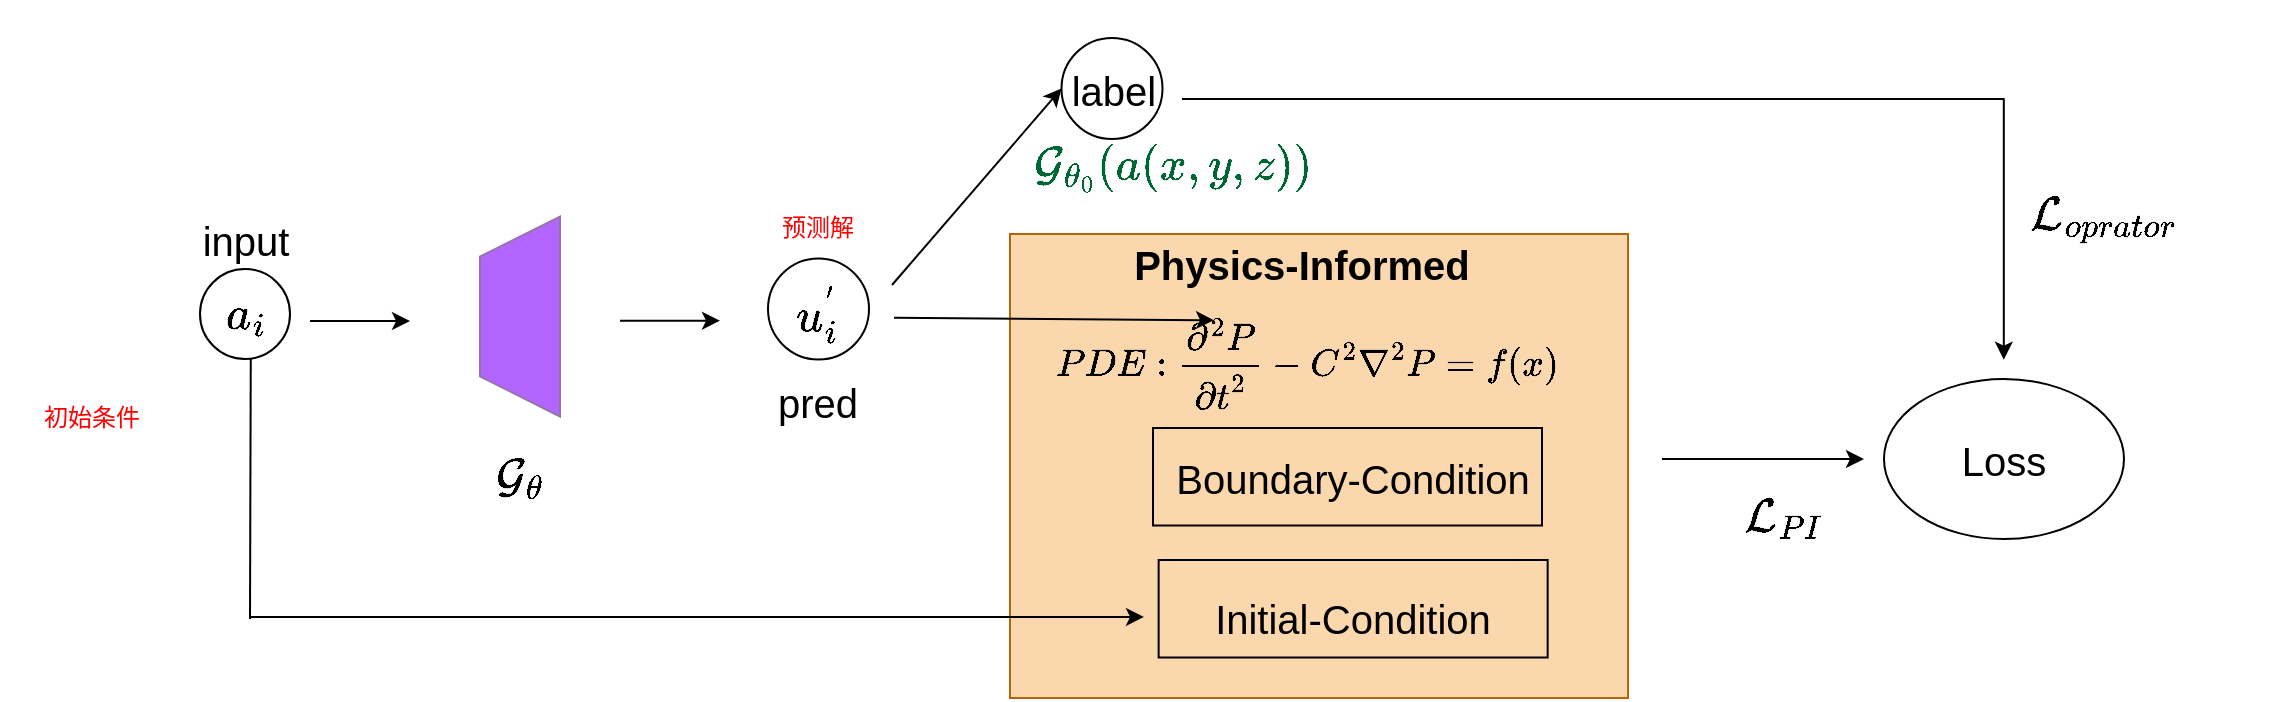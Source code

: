 <mxfile version="20.7.4" type="github">
  <diagram id="vNaFavaUtkI6E_ZRZSPJ" name="第 1 页">
    <mxGraphModel dx="15" dy="391" grid="1" gridSize="10" guides="1" tooltips="1" connect="1" arrows="1" fold="1" page="1" pageScale="1" pageWidth="827" pageHeight="1169" math="1" shadow="0">
      <root>
        <mxCell id="0" />
        <mxCell id="1" parent="0" />
        <mxCell id="xwIa40yjvPu4-RjLBt58-160" value="" style="rounded=0;whiteSpace=wrap;html=1;fillColor=#fad7ac;strokeColor=#b46504;" vertex="1" parent="1">
          <mxGeometry x="1405" y="898" width="309" height="232" as="geometry" />
        </mxCell>
        <mxCell id="xwIa40yjvPu4-RjLBt58-161" value="" style="ellipse;whiteSpace=wrap;html=1;aspect=fixed;" vertex="1" parent="1">
          <mxGeometry x="1284" y="910.25" width="50.5" height="50.5" as="geometry" />
        </mxCell>
        <mxCell id="xwIa40yjvPu4-RjLBt58-162" value="" style="endArrow=classic;html=1;rounded=0;" edge="1" parent="1">
          <mxGeometry width="50" height="50" relative="1" as="geometry">
            <mxPoint x="1055.0" y="941.55" as="sourcePoint" />
            <mxPoint x="1105.0" y="941.55" as="targetPoint" />
          </mxGeometry>
        </mxCell>
        <mxCell id="xwIa40yjvPu4-RjLBt58-163" value="" style="endArrow=classic;html=1;rounded=0;" edge="1" parent="1">
          <mxGeometry width="50" height="50" relative="1" as="geometry">
            <mxPoint x="1210.0" y="941.35" as="sourcePoint" />
            <mxPoint x="1260" y="941.35" as="targetPoint" />
          </mxGeometry>
        </mxCell>
        <mxCell id="xwIa40yjvPu4-RjLBt58-164" value="&lt;font style=&quot;font-size: 20px;&quot;&gt;$$\mathcal{u}^{&#39;}_{i}$$&lt;/font&gt;" style="text;html=1;strokeColor=none;fillColor=none;align=center;verticalAlign=middle;whiteSpace=wrap;rounded=0;" vertex="1" parent="1">
          <mxGeometry x="1279.25" y="923" width="60" height="30" as="geometry" />
        </mxCell>
        <mxCell id="xwIa40yjvPu4-RjLBt58-165" value="" style="ellipse;whiteSpace=wrap;html=1;aspect=fixed;" vertex="1" parent="1">
          <mxGeometry x="1000" y="915.5" width="45" height="45" as="geometry" />
        </mxCell>
        <mxCell id="xwIa40yjvPu4-RjLBt58-166" value="" style="endArrow=classic;html=1;rounded=0;entryX=0;entryY=0.5;entryDx=0;entryDy=0;" edge="1" parent="1" target="xwIa40yjvPu4-RjLBt58-175">
          <mxGeometry width="50" height="50" relative="1" as="geometry">
            <mxPoint x="1346" y="923.5" as="sourcePoint" />
            <mxPoint x="1755" y="946.75" as="targetPoint" />
          </mxGeometry>
        </mxCell>
        <mxCell id="xwIa40yjvPu4-RjLBt58-167" value="&lt;font style=&quot;font-size: 20px;&quot;&gt;pred&lt;/font&gt;" style="text;html=1;strokeColor=none;fillColor=none;align=center;verticalAlign=middle;whiteSpace=wrap;rounded=0;" vertex="1" parent="1">
          <mxGeometry x="1279.26" y="967" width="60" height="30" as="geometry" />
        </mxCell>
        <mxCell id="xwIa40yjvPu4-RjLBt58-168" value="&lt;font style=&quot;font-size: 20px;&quot;&gt;input&lt;/font&gt;" style="text;html=1;strokeColor=none;fillColor=none;align=center;verticalAlign=middle;whiteSpace=wrap;rounded=0;" vertex="1" parent="1">
          <mxGeometry x="992.5" y="885.5" width="60" height="30" as="geometry" />
        </mxCell>
        <mxCell id="xwIa40yjvPu4-RjLBt58-169" value="" style="ellipse;whiteSpace=wrap;html=1;fillColor=none;" vertex="1" parent="1">
          <mxGeometry x="1842" y="970.5" width="120" height="80" as="geometry" />
        </mxCell>
        <mxCell id="xwIa40yjvPu4-RjLBt58-170" value="&lt;font style=&quot;font-size: 20px;&quot;&gt;Loss&lt;/font&gt;" style="text;html=1;strokeColor=none;fillColor=none;align=center;verticalAlign=middle;whiteSpace=wrap;rounded=0;" vertex="1" parent="1">
          <mxGeometry x="1872" y="995.5" width="60" height="30" as="geometry" />
        </mxCell>
        <mxCell id="xwIa40yjvPu4-RjLBt58-171" value="" style="endArrow=classic;html=1;rounded=0;" edge="1" parent="1">
          <mxGeometry width="50" height="50" relative="1" as="geometry">
            <mxPoint x="1347" y="939.87" as="sourcePoint" />
            <mxPoint x="1507" y="941.12" as="targetPoint" />
          </mxGeometry>
        </mxCell>
        <mxCell id="xwIa40yjvPu4-RjLBt58-172" value="" style="endArrow=classic;html=1;rounded=0;fontSize=17;" edge="1" parent="1">
          <mxGeometry width="50" height="50" relative="1" as="geometry">
            <mxPoint x="1731" y="1010.5" as="sourcePoint" />
            <mxPoint x="1832" y="1010.5" as="targetPoint" />
          </mxGeometry>
        </mxCell>
        <mxCell id="xwIa40yjvPu4-RjLBt58-173" value="" style="endArrow=none;html=1;rounded=0;fontSize=17;endFill=0;" edge="1" parent="1">
          <mxGeometry width="50" height="50" relative="1" as="geometry">
            <mxPoint x="1491" y="830.5" as="sourcePoint" />
            <mxPoint x="1902" y="830.5" as="targetPoint" />
          </mxGeometry>
        </mxCell>
        <mxCell id="xwIa40yjvPu4-RjLBt58-174" value="" style="endArrow=classic;html=1;rounded=0;fontSize=17;" edge="1" parent="1">
          <mxGeometry width="50" height="50" relative="1" as="geometry">
            <mxPoint x="1901.9" y="830.12" as="sourcePoint" />
            <mxPoint x="1901.9" y="960.87" as="targetPoint" />
          </mxGeometry>
        </mxCell>
        <mxCell id="xwIa40yjvPu4-RjLBt58-175" value="" style="ellipse;whiteSpace=wrap;html=1;aspect=fixed;" vertex="1" parent="1">
          <mxGeometry x="1430.75" y="800" width="50.5" height="50.5" as="geometry" />
        </mxCell>
        <mxCell id="xwIa40yjvPu4-RjLBt58-176" value="&lt;font style=&quot;font-size: 20px;&quot;&gt;label&lt;/font&gt;" style="text;html=1;strokeColor=none;fillColor=none;align=center;verticalAlign=middle;whiteSpace=wrap;rounded=0;" vertex="1" parent="1">
          <mxGeometry x="1427" y="810.5" width="60" height="30" as="geometry" />
        </mxCell>
        <mxCell id="xwIa40yjvPu4-RjLBt58-177" value="" style="endArrow=none;html=1;rounded=0;fontSize=17;endFill=0;" edge="1" parent="1">
          <mxGeometry width="50" height="50" relative="1" as="geometry">
            <mxPoint x="1025.38" y="960.5" as="sourcePoint" />
            <mxPoint x="1025.0" y="1090.5" as="targetPoint" />
          </mxGeometry>
        </mxCell>
        <mxCell id="xwIa40yjvPu4-RjLBt58-178" value="&lt;font color=&quot;#006633&quot; style=&quot;font-size: 20px;&quot;&gt;$$ \mathcal{G}_{\theta_{0} }(a(x,y,z)) $$&lt;/font&gt;" style="text;html=1;strokeColor=none;fillColor=none;align=center;verticalAlign=middle;whiteSpace=wrap;rounded=0;" vertex="1" parent="1">
          <mxGeometry x="1457" y="849.25" width="60" height="30" as="geometry" />
        </mxCell>
        <mxCell id="xwIa40yjvPu4-RjLBt58-179" value="&lt;font style=&quot;font-size: 20px;&quot;&gt;$$ \mathcal{L}_{oprator} $$&lt;/font&gt;" style="text;html=1;strokeColor=none;fillColor=none;align=center;verticalAlign=middle;whiteSpace=wrap;rounded=0;" vertex="1" parent="1">
          <mxGeometry x="1912" y="865.5" width="80" height="47.5" as="geometry" />
        </mxCell>
        <mxCell id="xwIa40yjvPu4-RjLBt58-180" value="" style="shape=trapezoid;perimeter=trapezoidPerimeter;whiteSpace=wrap;html=1;fixedSize=1;rotation=-90;fillColor=#B266FF;strokeColor=#9673a6;" vertex="1" parent="1">
          <mxGeometry x="1110" y="919.25" width="100" height="40" as="geometry" />
        </mxCell>
        <mxCell id="xwIa40yjvPu4-RjLBt58-181" value="&lt;font style=&quot;font-size: 20px;&quot;&gt;&amp;nbsp;$$\mathcal{G}_{\theta}$$&lt;/font&gt;" style="text;html=1;strokeColor=none;fillColor=none;align=center;verticalAlign=middle;whiteSpace=wrap;rounded=0;" vertex="1" parent="1">
          <mxGeometry x="1125" y="991.75" width="70" height="30" as="geometry" />
        </mxCell>
        <mxCell id="xwIa40yjvPu4-RjLBt58-182" value="" style="endArrow=classic;html=1;rounded=0;fontSize=17;" edge="1" parent="1">
          <mxGeometry width="50" height="50" relative="1" as="geometry">
            <mxPoint x="1025.0" y="1089.45" as="sourcePoint" />
            <mxPoint x="1472" y="1089.45" as="targetPoint" />
          </mxGeometry>
        </mxCell>
        <mxCell id="xwIa40yjvPu4-RjLBt58-183" value="&lt;font style=&quot;font-size: 20px;&quot;&gt;$$ \mathcal{L}_{PI} $$&lt;/font&gt;" style="text;html=1;strokeColor=none;fillColor=none;align=center;verticalAlign=middle;whiteSpace=wrap;rounded=0;" vertex="1" parent="1">
          <mxGeometry x="1752" y="1015.5" width="80" height="47.5" as="geometry" />
        </mxCell>
        <mxCell id="xwIa40yjvPu4-RjLBt58-184" value="" style="rounded=0;whiteSpace=wrap;html=1;fillColor=none;" vertex="1" parent="1">
          <mxGeometry x="1476.5" y="995" width="194.5" height="48.75" as="geometry" />
        </mxCell>
        <mxCell id="xwIa40yjvPu4-RjLBt58-185" value="&lt;font size=&quot;1&quot; style=&quot;&quot;&gt;&lt;b style=&quot;font-size: 20px;&quot;&gt;Physics-Informed&lt;/b&gt;&lt;/font&gt;" style="text;html=1;strokeColor=none;fillColor=none;align=center;verticalAlign=middle;whiteSpace=wrap;rounded=0;" vertex="1" parent="1">
          <mxGeometry x="1461.25" y="888" width="180" height="50" as="geometry" />
        </mxCell>
        <mxCell id="xwIa40yjvPu4-RjLBt58-186" value="&lt;font style=&quot;font-size: 16px;&quot;&gt;$$PDE:\frac{{\partial&amp;nbsp;&lt;br&gt;}^2 P&amp;nbsp; }{{\partial t}^{2}} - C^2 {\nabla}^{2} P =f(x)$$&lt;/font&gt;" style="text;html=1;strokeColor=none;fillColor=none;align=center;verticalAlign=middle;whiteSpace=wrap;rounded=0;" vertex="1" parent="1">
          <mxGeometry x="1483.75" y="946.75" width="140" height="30" as="geometry" />
        </mxCell>
        <mxCell id="xwIa40yjvPu4-RjLBt58-187" value="&lt;font style=&quot;font-size: 20px;&quot;&gt;Boundary-Condition&lt;/font&gt;" style="text;html=1;strokeColor=none;fillColor=none;align=center;verticalAlign=middle;whiteSpace=wrap;rounded=0;" vertex="1" parent="1">
          <mxGeometry x="1476.5" y="1009.88" width="199.25" height="20" as="geometry" />
        </mxCell>
        <mxCell id="xwIa40yjvPu4-RjLBt58-188" value="&lt;font style=&quot;font-size: 20px;&quot;&gt;Initial-Condition&lt;/font&gt;" style="text;html=1;strokeColor=none;fillColor=none;align=center;verticalAlign=middle;whiteSpace=wrap;rounded=0;" vertex="1" parent="1">
          <mxGeometry x="1506.13" y="1079.88" width="140.87" height="20" as="geometry" />
        </mxCell>
        <mxCell id="xwIa40yjvPu4-RjLBt58-189" value="" style="rounded=0;whiteSpace=wrap;html=1;fillColor=none;" vertex="1" parent="1">
          <mxGeometry x="1479.32" y="1061" width="194.5" height="48.75" as="geometry" />
        </mxCell>
        <mxCell id="xwIa40yjvPu4-RjLBt58-190" value="" style="shape=image;verticalLabelPosition=bottom;labelBackgroundColor=default;verticalAlign=top;aspect=fixed;imageAspect=0;image=https://fastly.jsdelivr.net/gh/5huanghuai/Image@main/image/1672112275548init.png;" vertex="1" parent="1">
          <mxGeometry x="900" y="873.38" width="91.69" height="91.51" as="geometry" />
        </mxCell>
        <mxCell id="xwIa40yjvPu4-RjLBt58-191" value="&lt;font color=&quot;#ff0000&quot;&gt;初始条件&lt;/font&gt;" style="text;html=1;strokeColor=none;fillColor=none;align=center;verticalAlign=middle;whiteSpace=wrap;rounded=0;" vertex="1" parent="1">
          <mxGeometry x="915.85" y="975.13" width="60" height="30" as="geometry" />
        </mxCell>
        <mxCell id="xwIa40yjvPu4-RjLBt58-192" value="" style="shape=image;verticalLabelPosition=bottom;labelBackgroundColor=default;verticalAlign=top;aspect=fixed;imageAspect=0;image=https://fastly.jsdelivr.net/gh/5huanghuai/Image@main/image/1672112404646pred.png;" vertex="1" parent="1">
          <mxGeometry x="1264.8" y="781.26" width="88.91" height="88.75" as="geometry" />
        </mxCell>
        <mxCell id="xwIa40yjvPu4-RjLBt58-193" value="&lt;font color=&quot;#ff0000&quot;&gt;预测解&lt;/font&gt;" style="text;html=1;strokeColor=none;fillColor=none;align=center;verticalAlign=middle;whiteSpace=wrap;rounded=0;" vertex="1" parent="1">
          <mxGeometry x="1279.26" y="880.25" width="60" height="30" as="geometry" />
        </mxCell>
        <mxCell id="xwIa40yjvPu4-RjLBt58-194" value="&lt;font style=&quot;font-size: 20px;&quot;&gt;$$\mathcal{a}_{i}$$&lt;/font&gt;" style="text;html=1;strokeColor=none;fillColor=none;align=center;verticalAlign=middle;whiteSpace=wrap;rounded=0;" vertex="1" parent="1">
          <mxGeometry x="992.5" y="923" width="60" height="30" as="geometry" />
        </mxCell>
      </root>
    </mxGraphModel>
  </diagram>
</mxfile>
